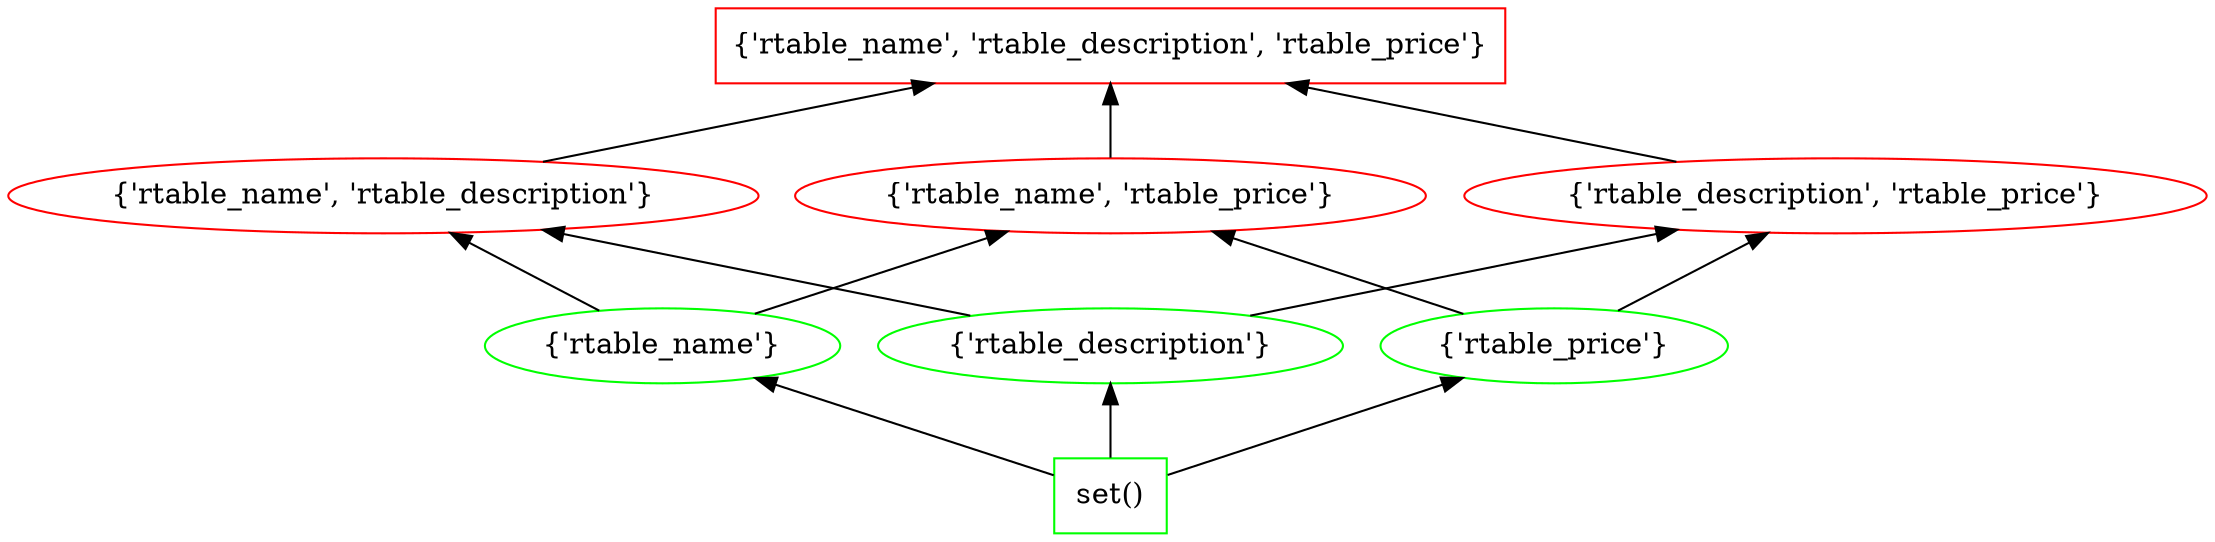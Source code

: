 digraph G {
splines="line"
rankdir=BT
"{'rtable_name', 'rtable_description', 'rtable_price'}" [shape=box];
"set()" [shape=box];
"set()" [color=green];
"set()" -> "{'rtable_name'}";
"set()" -> "{'rtable_description'}";
"set()" -> "{'rtable_price'}";
"{'rtable_name'}" [color=green];
"{'rtable_name'}" -> "{'rtable_name', 'rtable_description'}";
"{'rtable_name'}" -> "{'rtable_name', 'rtable_price'}";
"{'rtable_description'}" [color=green];
"{'rtable_description'}" -> "{'rtable_name', 'rtable_description'}";
"{'rtable_description'}" -> "{'rtable_description', 'rtable_price'}";
"{'rtable_price'}" [color=green];
"{'rtable_price'}" -> "{'rtable_name', 'rtable_price'}";
"{'rtable_price'}" -> "{'rtable_description', 'rtable_price'}";
"{'rtable_name', 'rtable_description'}" [color=red];
"{'rtable_name', 'rtable_description'}" -> "{'rtable_name', 'rtable_description', 'rtable_price'}";
"{'rtable_name', 'rtable_price'}" [color=red];
"{'rtable_name', 'rtable_price'}" -> "{'rtable_name', 'rtable_description', 'rtable_price'}";
"{'rtable_description', 'rtable_price'}" [color=red];
"{'rtable_description', 'rtable_price'}" -> "{'rtable_name', 'rtable_description', 'rtable_price'}";
"{'rtable_name', 'rtable_description', 'rtable_price'}" [color=red];
}